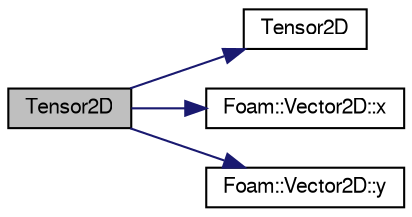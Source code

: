 digraph "Tensor2D"
{
  bgcolor="transparent";
  edge [fontname="FreeSans",fontsize="10",labelfontname="FreeSans",labelfontsize="10"];
  node [fontname="FreeSans",fontsize="10",shape=record];
  rankdir="LR";
  Node14 [label="Tensor2D",height=0.2,width=0.4,color="black", fillcolor="grey75", style="filled", fontcolor="black"];
  Node14 -> Node15 [color="midnightblue",fontsize="10",style="solid",fontname="FreeSans"];
  Node15 [label="Tensor2D",height=0.2,width=0.4,color="black",URL="$a28390.html#aebef1bc7de9552a04ebe03b8368d6a63",tooltip="Construct null. "];
  Node14 -> Node16 [color="midnightblue",fontsize="10",style="solid",fontname="FreeSans"];
  Node16 [label="Foam::Vector2D::x",height=0.2,width=0.4,color="black",URL="$a28454.html#a63327976e5a8359700064a02ae22548e"];
  Node14 -> Node17 [color="midnightblue",fontsize="10",style="solid",fontname="FreeSans"];
  Node17 [label="Foam::Vector2D::y",height=0.2,width=0.4,color="black",URL="$a28454.html#a1ee865f676fbac703a49c6654dd3ad74"];
}
